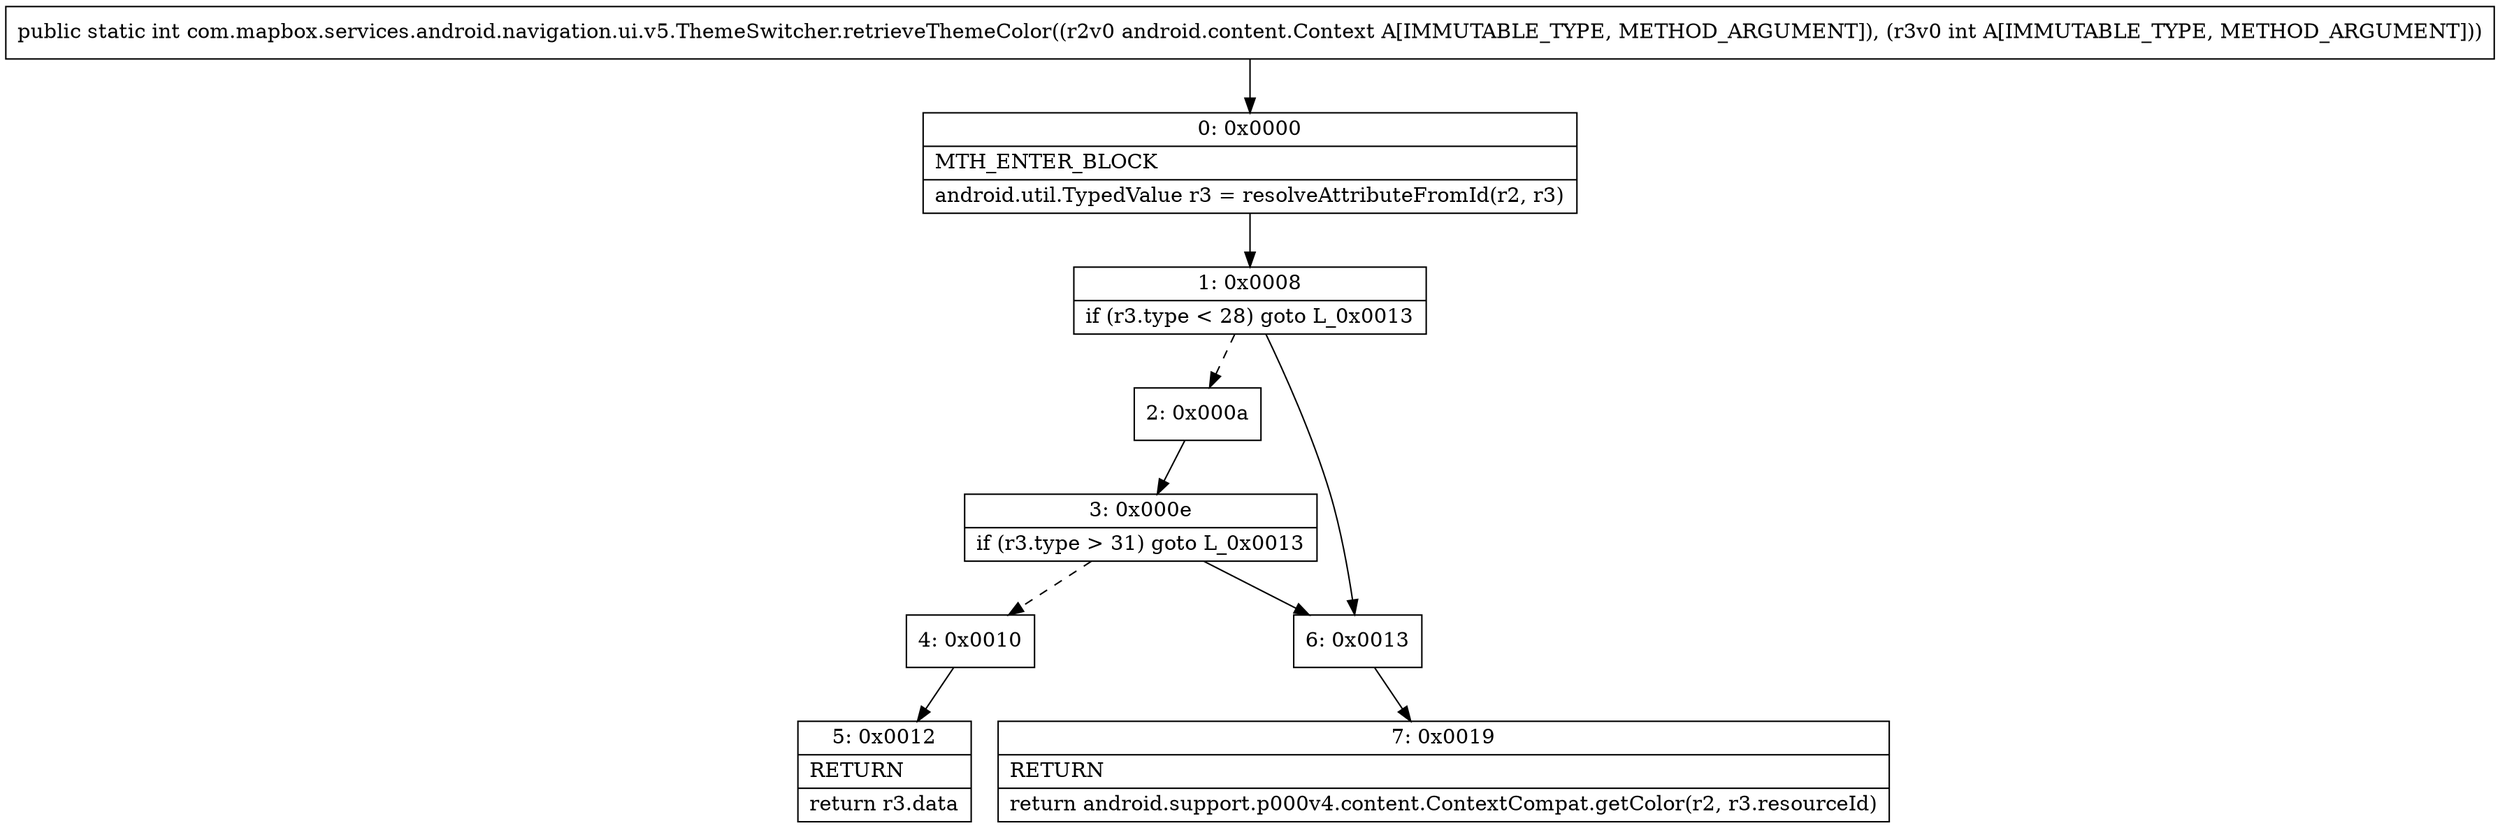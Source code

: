 digraph "CFG forcom.mapbox.services.android.navigation.ui.v5.ThemeSwitcher.retrieveThemeColor(Landroid\/content\/Context;I)I" {
Node_0 [shape=record,label="{0\:\ 0x0000|MTH_ENTER_BLOCK\l|android.util.TypedValue r3 = resolveAttributeFromId(r2, r3)\l}"];
Node_1 [shape=record,label="{1\:\ 0x0008|if (r3.type \< 28) goto L_0x0013\l}"];
Node_2 [shape=record,label="{2\:\ 0x000a}"];
Node_3 [shape=record,label="{3\:\ 0x000e|if (r3.type \> 31) goto L_0x0013\l}"];
Node_4 [shape=record,label="{4\:\ 0x0010}"];
Node_5 [shape=record,label="{5\:\ 0x0012|RETURN\l|return r3.data\l}"];
Node_6 [shape=record,label="{6\:\ 0x0013}"];
Node_7 [shape=record,label="{7\:\ 0x0019|RETURN\l|return android.support.p000v4.content.ContextCompat.getColor(r2, r3.resourceId)\l}"];
MethodNode[shape=record,label="{public static int com.mapbox.services.android.navigation.ui.v5.ThemeSwitcher.retrieveThemeColor((r2v0 android.content.Context A[IMMUTABLE_TYPE, METHOD_ARGUMENT]), (r3v0 int A[IMMUTABLE_TYPE, METHOD_ARGUMENT])) }"];
MethodNode -> Node_0;
Node_0 -> Node_1;
Node_1 -> Node_2[style=dashed];
Node_1 -> Node_6;
Node_2 -> Node_3;
Node_3 -> Node_4[style=dashed];
Node_3 -> Node_6;
Node_4 -> Node_5;
Node_6 -> Node_7;
}

